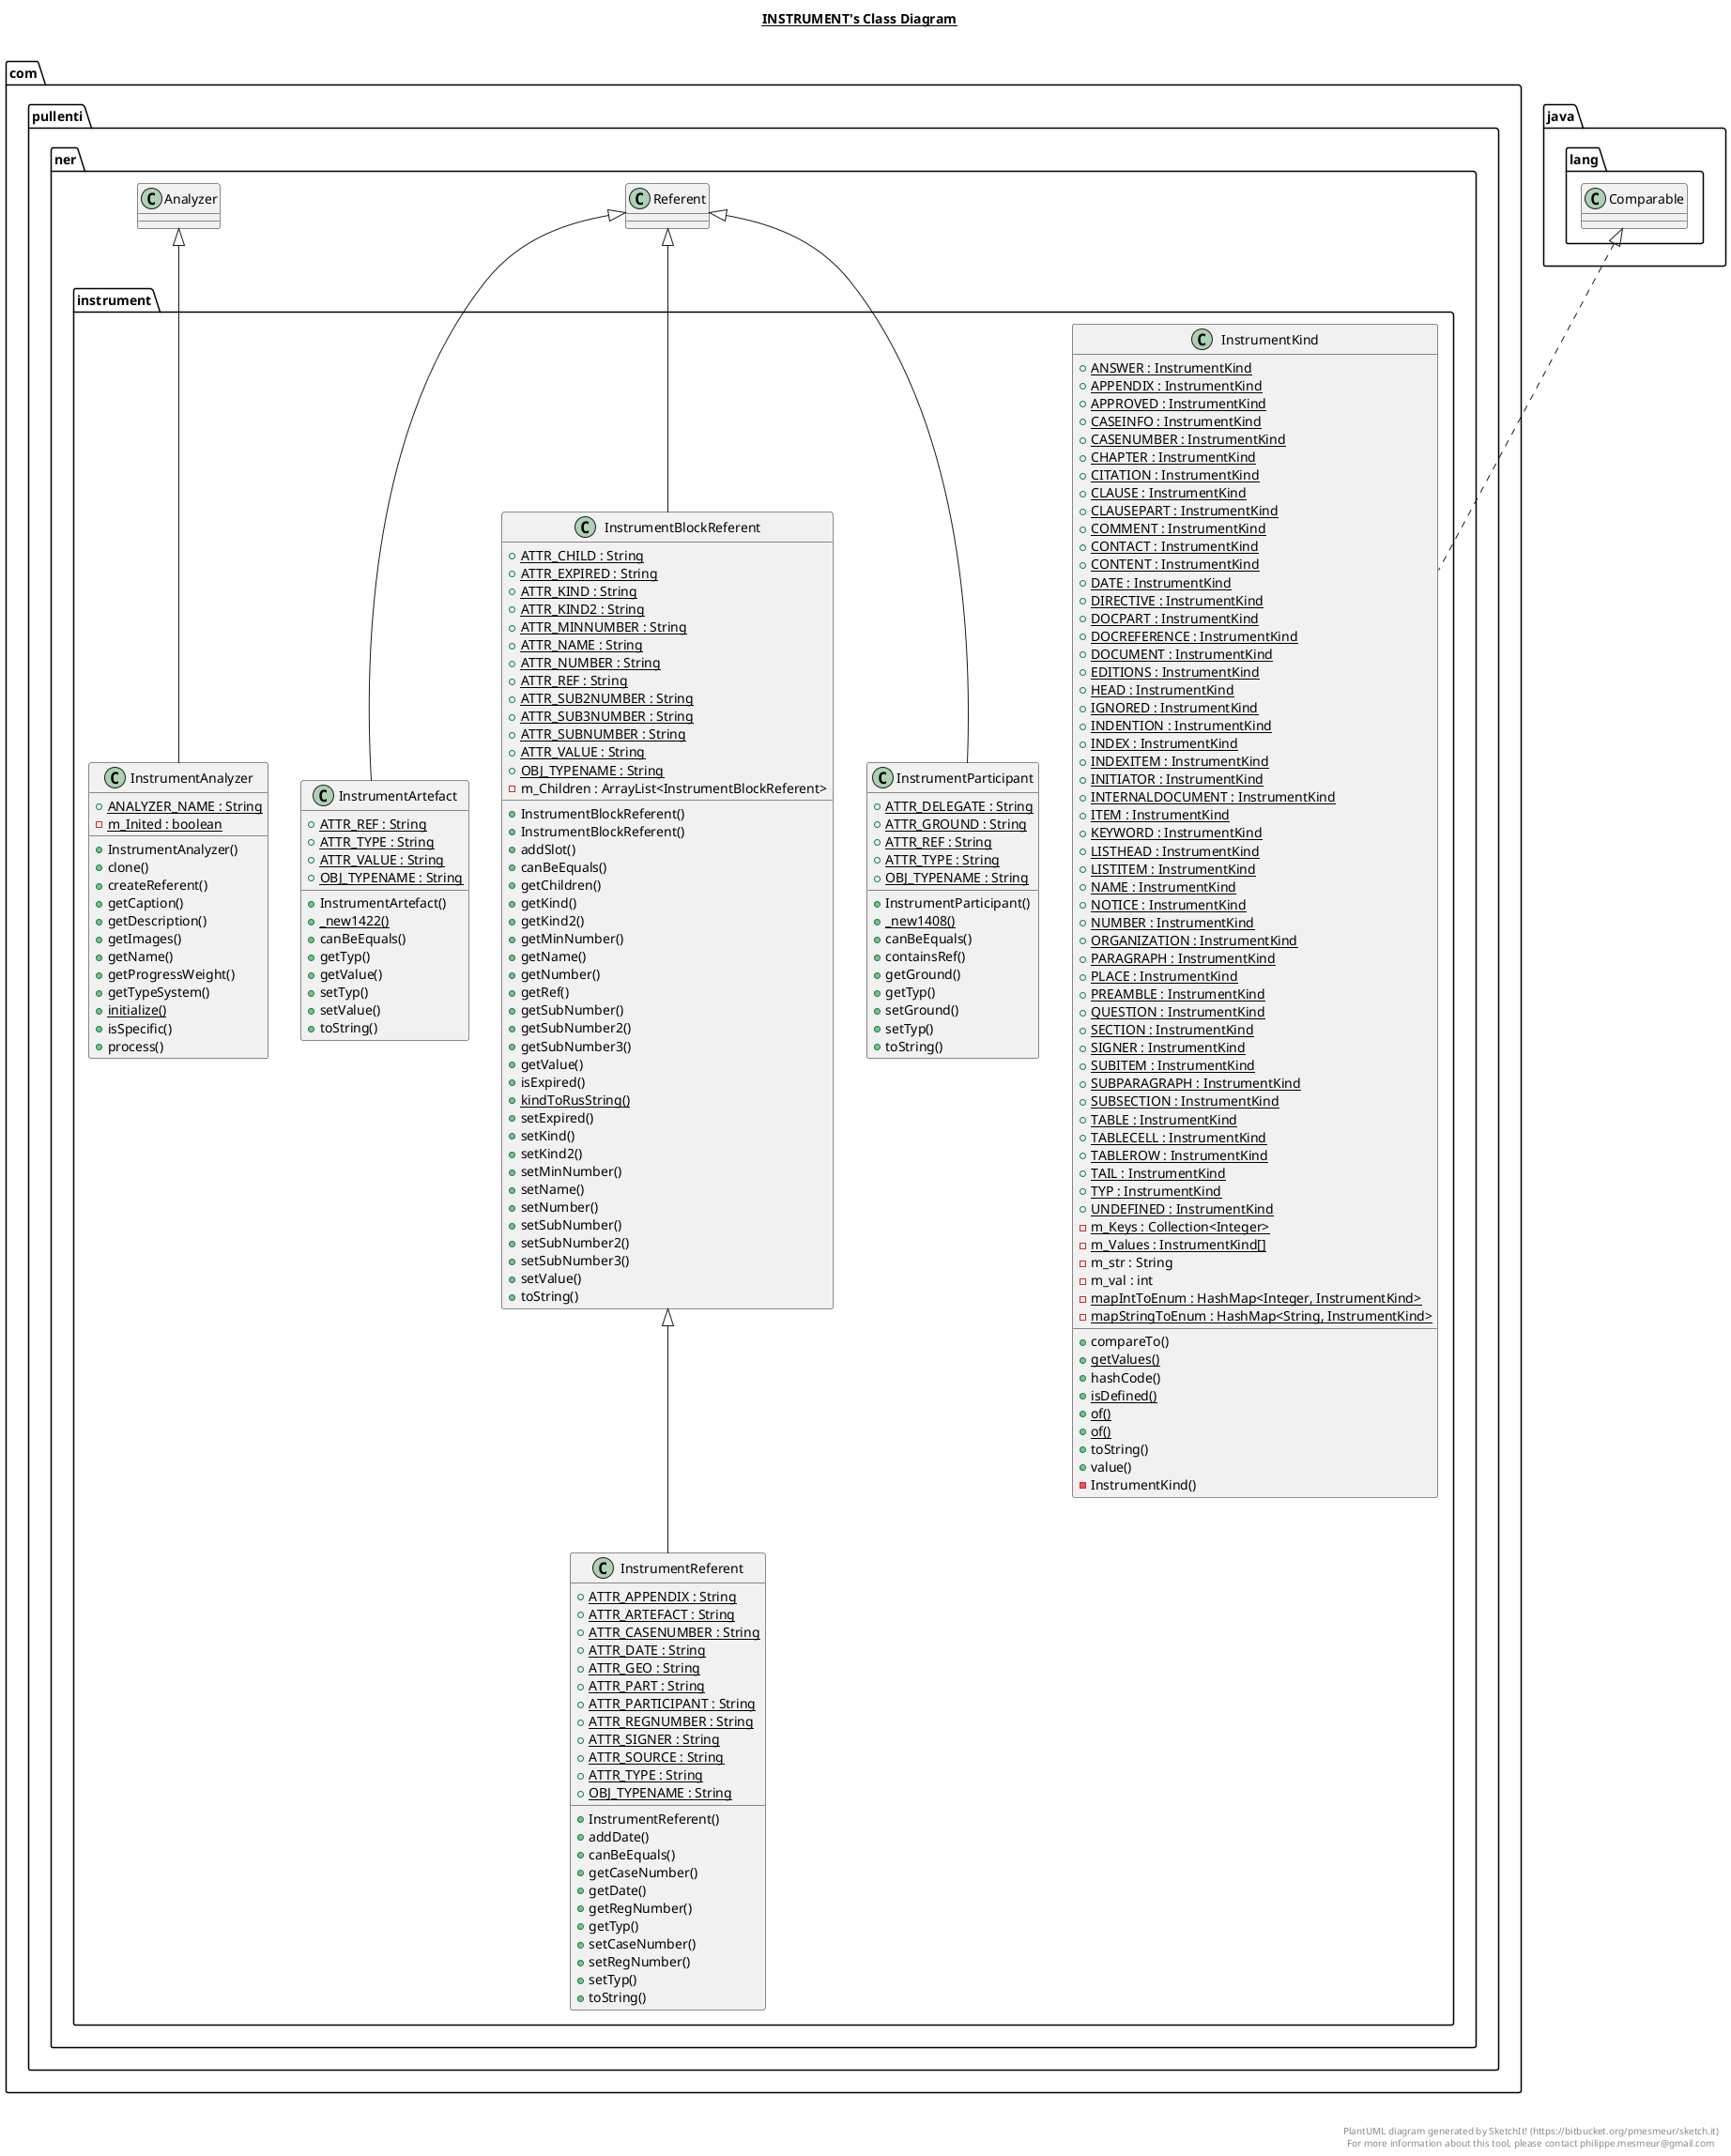 @startuml

title __INSTRUMENT's Class Diagram__\n

  namespace com.pullenti.ner {
    namespace instrument {
      class com.pullenti.ner.instrument.InstrumentAnalyzer {
          {static} + ANALYZER_NAME : String
          {static} - m_Inited : boolean
          + InstrumentAnalyzer()
          + clone()
          + createReferent()
          + getCaption()
          + getDescription()
          + getImages()
          + getName()
          + getProgressWeight()
          + getTypeSystem()
          {static} + initialize()
          + isSpecific()
          + process()
      }
    }
  }
  

  namespace com.pullenti.ner {
    namespace instrument {
      class com.pullenti.ner.instrument.InstrumentArtefact {
          {static} + ATTR_REF : String
          {static} + ATTR_TYPE : String
          {static} + ATTR_VALUE : String
          {static} + OBJ_TYPENAME : String
          + InstrumentArtefact()
          {static} + _new1422()
          + canBeEquals()
          + getTyp()
          + getValue()
          + setTyp()
          + setValue()
          + toString()
      }
    }
  }
  

  namespace com.pullenti.ner {
    namespace instrument {
      class com.pullenti.ner.instrument.InstrumentBlockReferent {
          {static} + ATTR_CHILD : String
          {static} + ATTR_EXPIRED : String
          {static} + ATTR_KIND : String
          {static} + ATTR_KIND2 : String
          {static} + ATTR_MINNUMBER : String
          {static} + ATTR_NAME : String
          {static} + ATTR_NUMBER : String
          {static} + ATTR_REF : String
          {static} + ATTR_SUB2NUMBER : String
          {static} + ATTR_SUB3NUMBER : String
          {static} + ATTR_SUBNUMBER : String
          {static} + ATTR_VALUE : String
          {static} + OBJ_TYPENAME : String
          - m_Children : ArrayList<InstrumentBlockReferent>
          + InstrumentBlockReferent()
          + InstrumentBlockReferent()
          + addSlot()
          + canBeEquals()
          + getChildren()
          + getKind()
          + getKind2()
          + getMinNumber()
          + getName()
          + getNumber()
          + getRef()
          + getSubNumber()
          + getSubNumber2()
          + getSubNumber3()
          + getValue()
          + isExpired()
          {static} + kindToRusString()
          + setExpired()
          + setKind()
          + setKind2()
          + setMinNumber()
          + setName()
          + setNumber()
          + setSubNumber()
          + setSubNumber2()
          + setSubNumber3()
          + setValue()
          + toString()
      }
    }
  }
  

  namespace com.pullenti.ner {
    namespace instrument {
      class com.pullenti.ner.instrument.InstrumentKind {
          {static} + ANSWER : InstrumentKind
          {static} + APPENDIX : InstrumentKind
          {static} + APPROVED : InstrumentKind
          {static} + CASEINFO : InstrumentKind
          {static} + CASENUMBER : InstrumentKind
          {static} + CHAPTER : InstrumentKind
          {static} + CITATION : InstrumentKind
          {static} + CLAUSE : InstrumentKind
          {static} + CLAUSEPART : InstrumentKind
          {static} + COMMENT : InstrumentKind
          {static} + CONTACT : InstrumentKind
          {static} + CONTENT : InstrumentKind
          {static} + DATE : InstrumentKind
          {static} + DIRECTIVE : InstrumentKind
          {static} + DOCPART : InstrumentKind
          {static} + DOCREFERENCE : InstrumentKind
          {static} + DOCUMENT : InstrumentKind
          {static} + EDITIONS : InstrumentKind
          {static} + HEAD : InstrumentKind
          {static} + IGNORED : InstrumentKind
          {static} + INDENTION : InstrumentKind
          {static} + INDEX : InstrumentKind
          {static} + INDEXITEM : InstrumentKind
          {static} + INITIATOR : InstrumentKind
          {static} + INTERNALDOCUMENT : InstrumentKind
          {static} + ITEM : InstrumentKind
          {static} + KEYWORD : InstrumentKind
          {static} + LISTHEAD : InstrumentKind
          {static} + LISTITEM : InstrumentKind
          {static} + NAME : InstrumentKind
          {static} + NOTICE : InstrumentKind
          {static} + NUMBER : InstrumentKind
          {static} + ORGANIZATION : InstrumentKind
          {static} + PARAGRAPH : InstrumentKind
          {static} + PLACE : InstrumentKind
          {static} + PREAMBLE : InstrumentKind
          {static} + QUESTION : InstrumentKind
          {static} + SECTION : InstrumentKind
          {static} + SIGNER : InstrumentKind
          {static} + SUBITEM : InstrumentKind
          {static} + SUBPARAGRAPH : InstrumentKind
          {static} + SUBSECTION : InstrumentKind
          {static} + TABLE : InstrumentKind
          {static} + TABLECELL : InstrumentKind
          {static} + TABLEROW : InstrumentKind
          {static} + TAIL : InstrumentKind
          {static} + TYP : InstrumentKind
          {static} + UNDEFINED : InstrumentKind
          {static} - m_Keys : Collection<Integer>
          {static} - m_Values : InstrumentKind[]
          - m_str : String
          - m_val : int
          {static} - mapIntToEnum : HashMap<Integer, InstrumentKind>
          {static} - mapStringToEnum : HashMap<String, InstrumentKind>
          + compareTo()
          {static} + getValues()
          + hashCode()
          {static} + isDefined()
          {static} + of()
          {static} + of()
          + toString()
          + value()
          - InstrumentKind()
      }
    }
  }
  

  namespace com.pullenti.ner {
    namespace instrument {
      class com.pullenti.ner.instrument.InstrumentParticipant {
          {static} + ATTR_DELEGATE : String
          {static} + ATTR_GROUND : String
          {static} + ATTR_REF : String
          {static} + ATTR_TYPE : String
          {static} + OBJ_TYPENAME : String
          + InstrumentParticipant()
          {static} + _new1408()
          + canBeEquals()
          + containsRef()
          + getGround()
          + getTyp()
          + setGround()
          + setTyp()
          + toString()
      }
    }
  }
  

  namespace com.pullenti.ner {
    namespace instrument {
      class com.pullenti.ner.instrument.InstrumentReferent {
          {static} + ATTR_APPENDIX : String
          {static} + ATTR_ARTEFACT : String
          {static} + ATTR_CASENUMBER : String
          {static} + ATTR_DATE : String
          {static} + ATTR_GEO : String
          {static} + ATTR_PART : String
          {static} + ATTR_PARTICIPANT : String
          {static} + ATTR_REGNUMBER : String
          {static} + ATTR_SIGNER : String
          {static} + ATTR_SOURCE : String
          {static} + ATTR_TYPE : String
          {static} + OBJ_TYPENAME : String
          + InstrumentReferent()
          + addDate()
          + canBeEquals()
          + getCaseNumber()
          + getDate()
          + getRegNumber()
          + getTyp()
          + setCaseNumber()
          + setRegNumber()
          + setTyp()
          + toString()
      }
    }
  }
  

  com.pullenti.ner.instrument.InstrumentAnalyzer -up-|> com.pullenti.ner.Analyzer
  com.pullenti.ner.instrument.InstrumentArtefact -up-|> com.pullenti.ner.Referent
  com.pullenti.ner.instrument.InstrumentBlockReferent -up-|> com.pullenti.ner.Referent
  com.pullenti.ner.instrument.InstrumentKind .up.|> java.lang.Comparable
  com.pullenti.ner.instrument.InstrumentParticipant -up-|> com.pullenti.ner.Referent
  com.pullenti.ner.instrument.InstrumentReferent -up-|> com.pullenti.ner.instrument.InstrumentBlockReferent


right footer


PlantUML diagram generated by SketchIt! (https://bitbucket.org/pmesmeur/sketch.it)
For more information about this tool, please contact philippe.mesmeur@gmail.com
endfooter

@enduml
